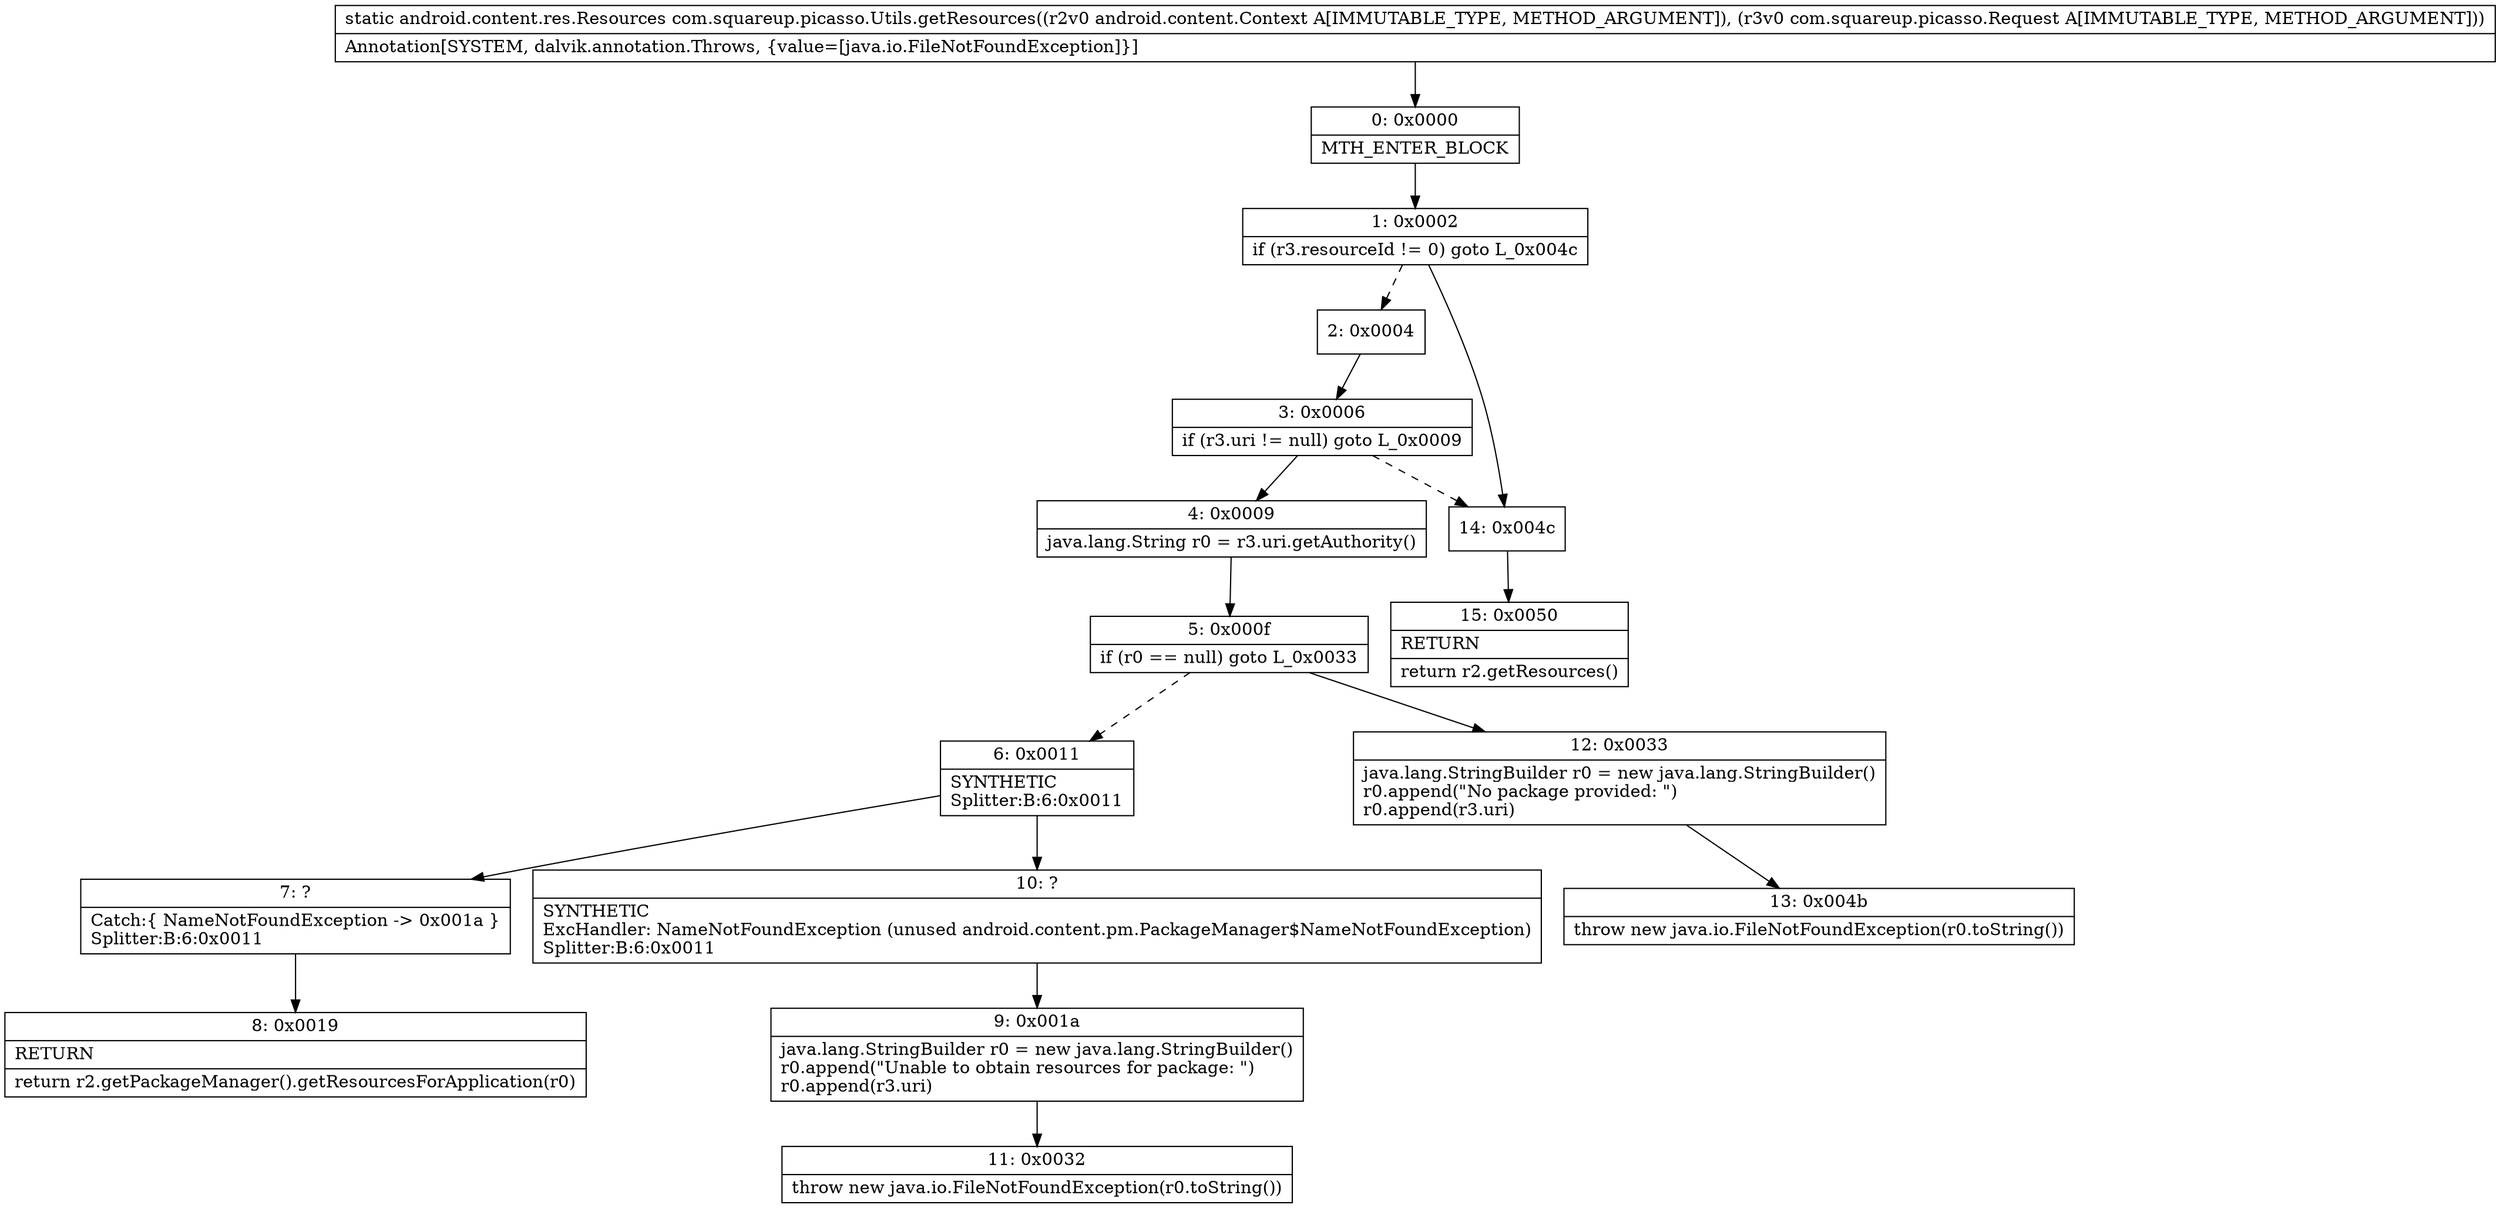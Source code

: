 digraph "CFG forcom.squareup.picasso.Utils.getResources(Landroid\/content\/Context;Lcom\/squareup\/picasso\/Request;)Landroid\/content\/res\/Resources;" {
Node_0 [shape=record,label="{0\:\ 0x0000|MTH_ENTER_BLOCK\l}"];
Node_1 [shape=record,label="{1\:\ 0x0002|if (r3.resourceId != 0) goto L_0x004c\l}"];
Node_2 [shape=record,label="{2\:\ 0x0004}"];
Node_3 [shape=record,label="{3\:\ 0x0006|if (r3.uri != null) goto L_0x0009\l}"];
Node_4 [shape=record,label="{4\:\ 0x0009|java.lang.String r0 = r3.uri.getAuthority()\l}"];
Node_5 [shape=record,label="{5\:\ 0x000f|if (r0 == null) goto L_0x0033\l}"];
Node_6 [shape=record,label="{6\:\ 0x0011|SYNTHETIC\lSplitter:B:6:0x0011\l}"];
Node_7 [shape=record,label="{7\:\ ?|Catch:\{ NameNotFoundException \-\> 0x001a \}\lSplitter:B:6:0x0011\l}"];
Node_8 [shape=record,label="{8\:\ 0x0019|RETURN\l|return r2.getPackageManager().getResourcesForApplication(r0)\l}"];
Node_9 [shape=record,label="{9\:\ 0x001a|java.lang.StringBuilder r0 = new java.lang.StringBuilder()\lr0.append(\"Unable to obtain resources for package: \")\lr0.append(r3.uri)\l}"];
Node_10 [shape=record,label="{10\:\ ?|SYNTHETIC\lExcHandler: NameNotFoundException (unused android.content.pm.PackageManager$NameNotFoundException)\lSplitter:B:6:0x0011\l}"];
Node_11 [shape=record,label="{11\:\ 0x0032|throw new java.io.FileNotFoundException(r0.toString())\l}"];
Node_12 [shape=record,label="{12\:\ 0x0033|java.lang.StringBuilder r0 = new java.lang.StringBuilder()\lr0.append(\"No package provided: \")\lr0.append(r3.uri)\l}"];
Node_13 [shape=record,label="{13\:\ 0x004b|throw new java.io.FileNotFoundException(r0.toString())\l}"];
Node_14 [shape=record,label="{14\:\ 0x004c}"];
Node_15 [shape=record,label="{15\:\ 0x0050|RETURN\l|return r2.getResources()\l}"];
MethodNode[shape=record,label="{static android.content.res.Resources com.squareup.picasso.Utils.getResources((r2v0 android.content.Context A[IMMUTABLE_TYPE, METHOD_ARGUMENT]), (r3v0 com.squareup.picasso.Request A[IMMUTABLE_TYPE, METHOD_ARGUMENT]))  | Annotation[SYSTEM, dalvik.annotation.Throws, \{value=[java.io.FileNotFoundException]\}]\l}"];
MethodNode -> Node_0;
Node_0 -> Node_1;
Node_1 -> Node_2[style=dashed];
Node_1 -> Node_14;
Node_2 -> Node_3;
Node_3 -> Node_4;
Node_3 -> Node_14[style=dashed];
Node_4 -> Node_5;
Node_5 -> Node_6[style=dashed];
Node_5 -> Node_12;
Node_6 -> Node_7;
Node_6 -> Node_10;
Node_7 -> Node_8;
Node_9 -> Node_11;
Node_10 -> Node_9;
Node_12 -> Node_13;
Node_14 -> Node_15;
}

